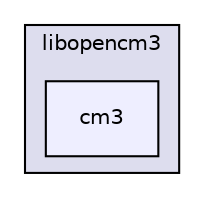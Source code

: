 digraph "/home/esdentem/projects/libopencm3/libopencm3-git/include/libopencm3/cm3/" {
  compound=true
  node [ fontsize="10", fontname="Helvetica"];
  edge [ labelfontsize="10", labelfontname="Helvetica"];
  subgraph clusterdir_e1040081471ffd682e8357aa53c82f70 {
    graph [ bgcolor="#ddddee", pencolor="black", label="libopencm3" fontname="Helvetica", fontsize="10", URL="dir_e1040081471ffd682e8357aa53c82f70.html"]
  dir_88dec37158d6513a5d9049c3580b18ba [shape=box, label="cm3", style="filled", fillcolor="#eeeeff", pencolor="black", URL="dir_88dec37158d6513a5d9049c3580b18ba.html"];
  }
}
